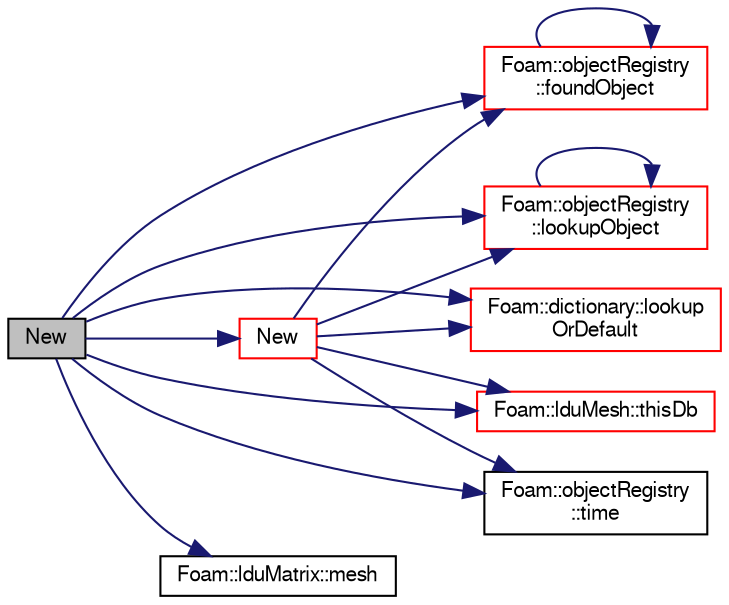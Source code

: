 digraph "New"
{
  bgcolor="transparent";
  edge [fontname="FreeSans",fontsize="10",labelfontname="FreeSans",labelfontsize="10"];
  node [fontname="FreeSans",fontsize="10",shape=record];
  rankdir="LR";
  Node963 [label="New",height=0.2,width=0.4,color="black", fillcolor="grey75", style="filled", fontcolor="black"];
  Node963 -> Node964 [color="midnightblue",fontsize="10",style="solid",fontname="FreeSans"];
  Node964 [label="Foam::objectRegistry\l::foundObject",height=0.2,width=0.4,color="red",URL="$a26326.html#afb1fd730975d12fa5bcd4252fbf2b92c",tooltip="Is the named Type found? "];
  Node964 -> Node964 [color="midnightblue",fontsize="10",style="solid",fontname="FreeSans"];
  Node963 -> Node975 [color="midnightblue",fontsize="10",style="solid",fontname="FreeSans"];
  Node975 [label="Foam::objectRegistry\l::lookupObject",height=0.2,width=0.4,color="red",URL="$a26326.html#a8b49296f8410366342c524250612c2aa",tooltip="Lookup and return the object of the given Type. "];
  Node975 -> Node975 [color="midnightblue",fontsize="10",style="solid",fontname="FreeSans"];
  Node963 -> Node1019 [color="midnightblue",fontsize="10",style="solid",fontname="FreeSans"];
  Node1019 [label="Foam::dictionary::lookup\lOrDefault",height=0.2,width=0.4,color="red",URL="$a26014.html#a69ee064dcc6d649df523e02e5c242922",tooltip="Find and return a T,. "];
  Node963 -> Node1024 [color="midnightblue",fontsize="10",style="solid",fontname="FreeSans"];
  Node1024 [label="Foam::lduMatrix::mesh",height=0.2,width=0.4,color="black",URL="$a26882.html#a389d9c5b9626c6fecf05a6773c77418b",tooltip="Return the LDU mesh from which the addressing is obtained. "];
  Node963 -> Node1025 [color="midnightblue",fontsize="10",style="solid",fontname="FreeSans"];
  Node1025 [label="New",height=0.2,width=0.4,color="red",URL="$a26970.html#a1e05feae4dcacad069a3479dffe9f457",tooltip="Return the selected geometric agglomerator. "];
  Node1025 -> Node964 [color="midnightblue",fontsize="10",style="solid",fontname="FreeSans"];
  Node1025 -> Node975 [color="midnightblue",fontsize="10",style="solid",fontname="FreeSans"];
  Node1025 -> Node1019 [color="midnightblue",fontsize="10",style="solid",fontname="FreeSans"];
  Node1025 -> Node1030 [color="midnightblue",fontsize="10",style="solid",fontname="FreeSans"];
  Node1030 [label="Foam::lduMesh::thisDb",height=0.2,width=0.4,color="red",URL="$a27126.html#a83b4b6e6a43285477e284433f80eed1b",tooltip="Return the object registry. "];
  Node1025 -> Node1076 [color="midnightblue",fontsize="10",style="solid",fontname="FreeSans"];
  Node1076 [label="Foam::objectRegistry\l::time",height=0.2,width=0.4,color="black",URL="$a26326.html#a0d94096809fe3376b29a2a29ca11bb18",tooltip="Return time. "];
  Node963 -> Node1030 [color="midnightblue",fontsize="10",style="solid",fontname="FreeSans"];
  Node963 -> Node1076 [color="midnightblue",fontsize="10",style="solid",fontname="FreeSans"];
}
